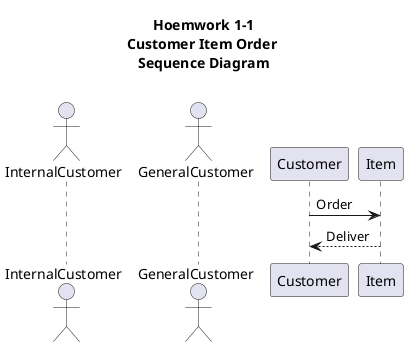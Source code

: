@startuml
skinparam classAttributeIconSize 0
skinparam groupInheritance 2

'7 Sequence Diagram
'Homework 1-1
'Sequence Diagram

title 
Hoemwork 1-1
Customer Item Order 
Sequence Diagram

end title

actor InternalCustomer
actor GeneralCustomer

participant Customer
participant Item

Customer -> Item : Order
Customer <-- Item : Deliver

@enduml